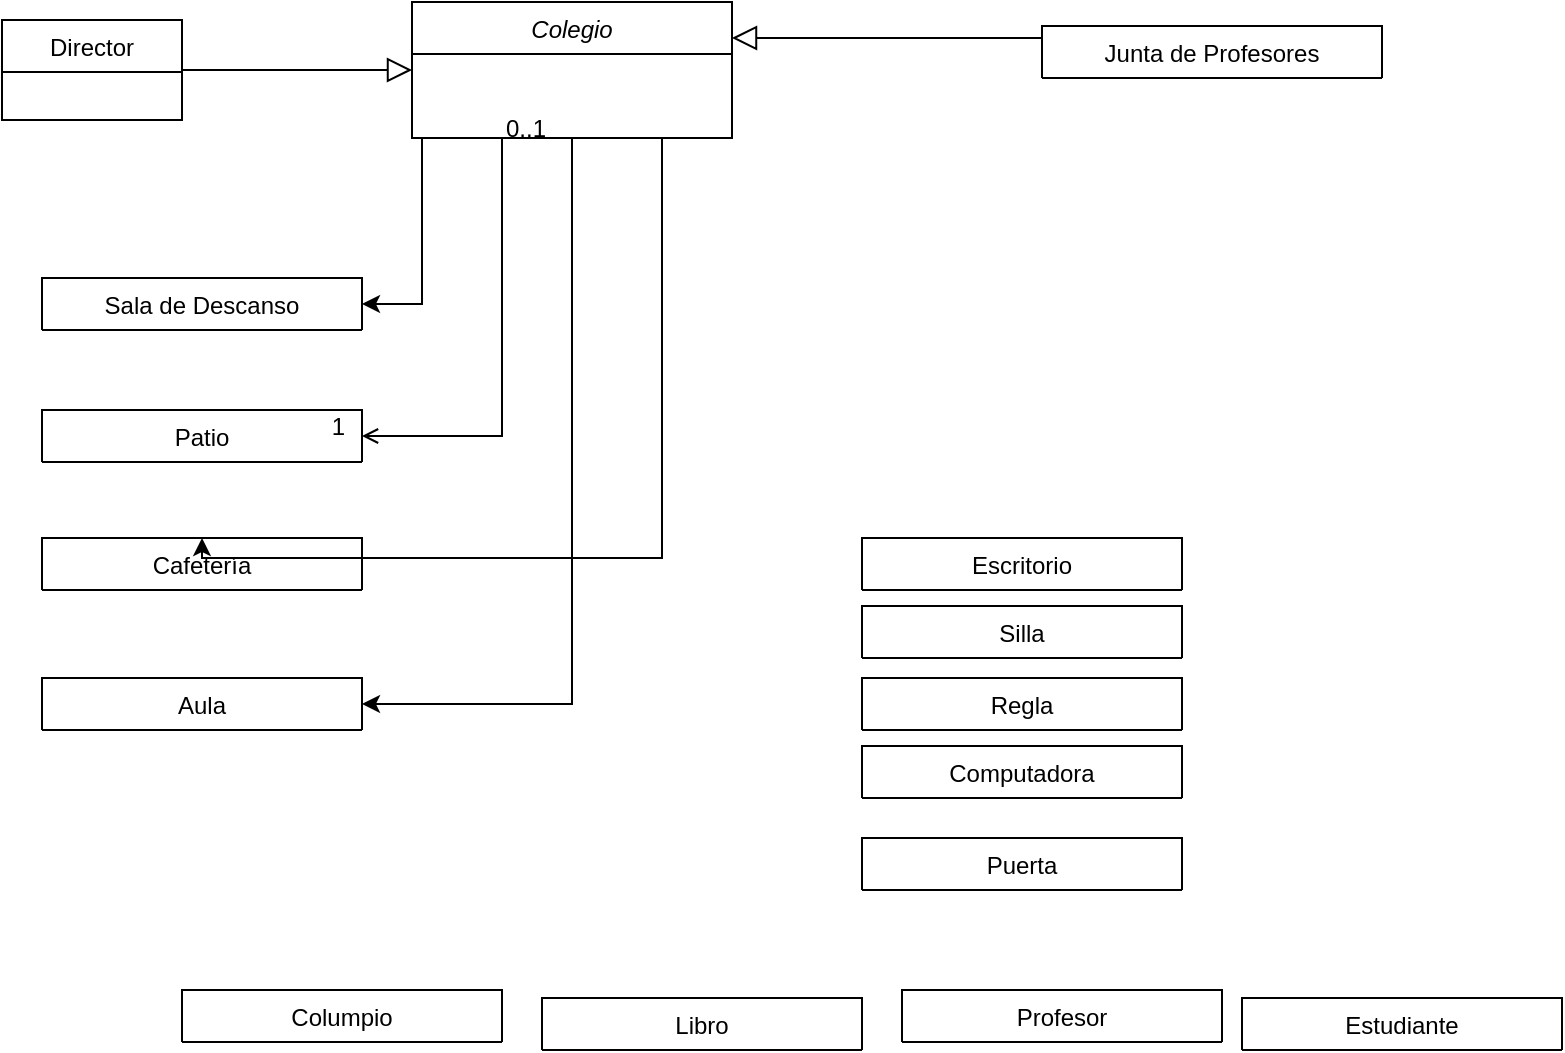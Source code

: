 <mxfile version="13.10.0" type="github">
  <diagram id="C5RBs43oDa-KdzZeNtuy" name="Page-1">
    <mxGraphModel dx="1040" dy="547" grid="1" gridSize="10" guides="1" tooltips="1" connect="1" arrows="1" fold="1" page="1" pageScale="1" pageWidth="827" pageHeight="1169" math="0" shadow="0">
      <root>
        <mxCell id="WIyWlLk6GJQsqaUBKTNV-0" />
        <mxCell id="WIyWlLk6GJQsqaUBKTNV-1" parent="WIyWlLk6GJQsqaUBKTNV-0" />
        <mxCell id="FTmHayUZEP4_Rs8V9bha-4" style="edgeStyle=orthogonalEdgeStyle;rounded=0;orthogonalLoop=1;jettySize=auto;html=1;" parent="WIyWlLk6GJQsqaUBKTNV-1" source="zkfFHV4jXpPFQw0GAbJ--0" target="FTmHayUZEP4_Rs8V9bha-0" edge="1">
          <mxGeometry relative="1" as="geometry">
            <Array as="points">
              <mxPoint x="295" y="353" />
            </Array>
          </mxGeometry>
        </mxCell>
        <mxCell id="zkfFHV4jXpPFQw0GAbJ--0" value="Colegio" style="swimlane;fontStyle=2;align=center;verticalAlign=top;childLayout=stackLayout;horizontal=1;startSize=26;horizontalStack=0;resizeParent=1;resizeLast=0;collapsible=1;marginBottom=0;rounded=0;shadow=0;strokeWidth=1;" parent="WIyWlLk6GJQsqaUBKTNV-1" vertex="1" collapsed="1">
          <mxGeometry x="215" y="2" width="160" height="68" as="geometry">
            <mxRectangle x="215" y="2" width="220" height="198" as="alternateBounds" />
          </mxGeometry>
        </mxCell>
        <mxCell id="zkfFHV4jXpPFQw0GAbJ--4" value="" style="line;html=1;strokeWidth=1;align=left;verticalAlign=middle;spacingTop=-1;spacingLeft=3;spacingRight=3;rotatable=0;labelPosition=right;points=[];portConstraint=eastwest;" parent="zkfFHV4jXpPFQw0GAbJ--0" vertex="1">
          <mxGeometry y="26" width="160" height="8" as="geometry" />
        </mxCell>
        <mxCell id="zkfFHV4jXpPFQw0GAbJ--6" value="Director" style="swimlane;fontStyle=0;align=center;verticalAlign=top;childLayout=stackLayout;horizontal=1;startSize=26;horizontalStack=0;resizeParent=1;resizeLast=0;collapsible=1;marginBottom=0;rounded=0;shadow=0;strokeWidth=1;" parent="WIyWlLk6GJQsqaUBKTNV-1" vertex="1" collapsed="1">
          <mxGeometry x="10" y="11" width="90" height="50" as="geometry">
            <mxRectangle x="10" y="40" width="160" height="60" as="alternateBounds" />
          </mxGeometry>
        </mxCell>
        <mxCell id="zkfFHV4jXpPFQw0GAbJ--9" value="" style="line;html=1;strokeWidth=1;align=left;verticalAlign=middle;spacingTop=-1;spacingLeft=3;spacingRight=3;rotatable=0;labelPosition=right;points=[];portConstraint=eastwest;" parent="zkfFHV4jXpPFQw0GAbJ--6" vertex="1">
          <mxGeometry y="26" width="90" height="8" as="geometry" />
        </mxCell>
        <mxCell id="zkfFHV4jXpPFQw0GAbJ--12" value="" style="endArrow=block;endSize=10;endFill=0;shadow=0;strokeWidth=1;rounded=0;edgeStyle=elbowEdgeStyle;elbow=vertical;" parent="WIyWlLk6GJQsqaUBKTNV-1" source="zkfFHV4jXpPFQw0GAbJ--6" target="zkfFHV4jXpPFQw0GAbJ--0" edge="1">
          <mxGeometry width="160" relative="1" as="geometry">
            <mxPoint x="200" y="203" as="sourcePoint" />
            <mxPoint x="200" y="203" as="targetPoint" />
            <Array as="points">
              <mxPoint x="180" y="36" />
              <mxPoint x="200" y="70" />
              <mxPoint x="70" y="130" />
            </Array>
          </mxGeometry>
        </mxCell>
        <mxCell id="zkfFHV4jXpPFQw0GAbJ--13" value="Junta de Profesores" style="swimlane;fontStyle=0;align=center;verticalAlign=top;childLayout=stackLayout;horizontal=1;startSize=26;horizontalStack=0;resizeParent=1;resizeLast=0;collapsible=1;marginBottom=0;rounded=0;shadow=0;strokeWidth=1;" parent="WIyWlLk6GJQsqaUBKTNV-1" vertex="1" collapsed="1">
          <mxGeometry x="530" y="14" width="170" height="26" as="geometry">
            <mxRectangle x="10" y="140" width="150" height="60" as="alternateBounds" />
          </mxGeometry>
        </mxCell>
        <mxCell id="zkfFHV4jXpPFQw0GAbJ--16" value="" style="endArrow=block;endSize=10;endFill=0;shadow=0;strokeWidth=1;rounded=0;edgeStyle=elbowEdgeStyle;elbow=vertical;" parent="WIyWlLk6GJQsqaUBKTNV-1" source="zkfFHV4jXpPFQw0GAbJ--13" target="zkfFHV4jXpPFQw0GAbJ--0" edge="1">
          <mxGeometry width="160" relative="1" as="geometry">
            <mxPoint x="210" y="373" as="sourcePoint" />
            <mxPoint x="310" y="271" as="targetPoint" />
            <Array as="points">
              <mxPoint x="460" y="20" />
              <mxPoint x="360" y="160" />
              <mxPoint x="170" y="190" />
              <mxPoint x="430" y="230" />
            </Array>
          </mxGeometry>
        </mxCell>
        <mxCell id="zkfFHV4jXpPFQw0GAbJ--17" value="Patio" style="swimlane;fontStyle=0;align=center;verticalAlign=top;childLayout=stackLayout;horizontal=1;startSize=80;horizontalStack=0;resizeParent=1;resizeLast=0;collapsible=1;marginBottom=0;rounded=0;shadow=0;strokeWidth=1;" parent="WIyWlLk6GJQsqaUBKTNV-1" vertex="1" collapsed="1">
          <mxGeometry x="30" y="206" width="160" height="26" as="geometry">
            <mxRectangle x="230" y="300" width="180" height="58" as="alternateBounds" />
          </mxGeometry>
        </mxCell>
        <mxCell id="zkfFHV4jXpPFQw0GAbJ--23" value="" style="line;html=1;strokeWidth=1;align=left;verticalAlign=middle;spacingTop=-1;spacingLeft=3;spacingRight=3;rotatable=0;labelPosition=right;points=[];portConstraint=eastwest;" parent="zkfFHV4jXpPFQw0GAbJ--17" vertex="1">
          <mxGeometry y="26" width="160" height="8" as="geometry" />
        </mxCell>
        <mxCell id="zkfFHV4jXpPFQw0GAbJ--26" value="" style="endArrow=open;shadow=0;strokeWidth=1;rounded=0;endFill=1;edgeStyle=elbowEdgeStyle;elbow=vertical;" parent="WIyWlLk6GJQsqaUBKTNV-1" source="zkfFHV4jXpPFQw0GAbJ--0" target="zkfFHV4jXpPFQw0GAbJ--17" edge="1">
          <mxGeometry x="0.5" y="41" relative="1" as="geometry">
            <mxPoint x="380" y="192" as="sourcePoint" />
            <mxPoint x="540" y="192" as="targetPoint" />
            <mxPoint x="-40" y="32" as="offset" />
            <Array as="points">
              <mxPoint x="260" y="219" />
              <mxPoint x="280" y="110" />
              <mxPoint x="325" y="260" />
            </Array>
          </mxGeometry>
        </mxCell>
        <mxCell id="zkfFHV4jXpPFQw0GAbJ--27" value="0..1" style="resizable=0;align=left;verticalAlign=bottom;labelBackgroundColor=none;fontSize=12;" parent="zkfFHV4jXpPFQw0GAbJ--26" connectable="0" vertex="1">
          <mxGeometry x="-1" relative="1" as="geometry">
            <mxPoint y="4" as="offset" />
          </mxGeometry>
        </mxCell>
        <mxCell id="zkfFHV4jXpPFQw0GAbJ--28" value="1" style="resizable=0;align=right;verticalAlign=bottom;labelBackgroundColor=none;fontSize=12;" parent="zkfFHV4jXpPFQw0GAbJ--26" connectable="0" vertex="1">
          <mxGeometry x="1" relative="1" as="geometry">
            <mxPoint x="-7" y="4" as="offset" />
          </mxGeometry>
        </mxCell>
        <mxCell id="FTmHayUZEP4_Rs8V9bha-0" value="Aula" style="swimlane;fontStyle=0;align=center;verticalAlign=top;childLayout=stackLayout;horizontal=1;startSize=80;horizontalStack=0;resizeParent=1;resizeLast=0;collapsible=1;marginBottom=0;rounded=0;shadow=0;strokeWidth=1;" parent="WIyWlLk6GJQsqaUBKTNV-1" vertex="1" collapsed="1">
          <mxGeometry x="30" y="340" width="160" height="26" as="geometry">
            <mxRectangle x="470" y="300" width="160" height="58" as="alternateBounds" />
          </mxGeometry>
        </mxCell>
        <mxCell id="FTmHayUZEP4_Rs8V9bha-1" value="" style="line;html=1;strokeWidth=1;align=left;verticalAlign=middle;spacingTop=-1;spacingLeft=3;spacingRight=3;rotatable=0;labelPosition=right;points=[];portConstraint=eastwest;" parent="FTmHayUZEP4_Rs8V9bha-0" vertex="1">
          <mxGeometry y="26" width="160" height="8" as="geometry" />
        </mxCell>
        <mxCell id="FTmHayUZEP4_Rs8V9bha-2" value="Libro" style="swimlane;fontStyle=0;align=center;verticalAlign=top;childLayout=stackLayout;horizontal=1;startSize=80;horizontalStack=0;resizeParent=1;resizeLast=0;collapsible=1;marginBottom=0;rounded=0;shadow=0;strokeWidth=1;" parent="WIyWlLk6GJQsqaUBKTNV-1" vertex="1" collapsed="1">
          <mxGeometry x="280" y="500" width="160" height="26" as="geometry">
            <mxRectangle x="500" y="390" width="120" height="56" as="alternateBounds" />
          </mxGeometry>
        </mxCell>
        <mxCell id="FTmHayUZEP4_Rs8V9bha-3" value="" style="line;html=1;strokeWidth=1;align=left;verticalAlign=middle;spacingTop=-1;spacingLeft=3;spacingRight=3;rotatable=0;labelPosition=right;points=[];portConstraint=eastwest;" parent="FTmHayUZEP4_Rs8V9bha-2" vertex="1">
          <mxGeometry y="26" width="160" height="8" as="geometry" />
        </mxCell>
        <mxCell id="FTmHayUZEP4_Rs8V9bha-5" value="Sala de Descanso" style="swimlane;fontStyle=0;align=center;verticalAlign=top;childLayout=stackLayout;horizontal=1;startSize=80;horizontalStack=0;resizeParent=1;resizeLast=0;collapsible=1;marginBottom=0;rounded=0;shadow=0;strokeWidth=1;" parent="WIyWlLk6GJQsqaUBKTNV-1" vertex="1" collapsed="1">
          <mxGeometry x="30" y="140" width="160" height="26" as="geometry">
            <mxRectangle x="50" y="295" width="150" height="71" as="alternateBounds" />
          </mxGeometry>
        </mxCell>
        <mxCell id="FTmHayUZEP4_Rs8V9bha-6" value="" style="line;html=1;strokeWidth=1;align=left;verticalAlign=middle;spacingTop=-1;spacingLeft=3;spacingRight=3;rotatable=0;labelPosition=right;points=[];portConstraint=eastwest;" parent="FTmHayUZEP4_Rs8V9bha-5" vertex="1">
          <mxGeometry y="26" width="160" height="8" as="geometry" />
        </mxCell>
        <mxCell id="FTmHayUZEP4_Rs8V9bha-7" style="edgeStyle=orthogonalEdgeStyle;rounded=0;orthogonalLoop=1;jettySize=auto;html=1;" parent="WIyWlLk6GJQsqaUBKTNV-1" target="FTmHayUZEP4_Rs8V9bha-5" edge="1">
          <mxGeometry relative="1" as="geometry">
            <mxPoint x="240" y="70" as="sourcePoint" />
            <mxPoint x="255" y="443" as="targetPoint" />
            <Array as="points">
              <mxPoint x="220" y="70" />
            </Array>
          </mxGeometry>
        </mxCell>
        <mxCell id="FTmHayUZEP4_Rs8V9bha-8" value="Estudiante" style="swimlane;fontStyle=0;align=center;verticalAlign=top;childLayout=stackLayout;horizontal=1;startSize=80;horizontalStack=0;resizeParent=1;resizeLast=0;collapsible=1;marginBottom=0;rounded=0;shadow=0;strokeWidth=1;" parent="WIyWlLk6GJQsqaUBKTNV-1" vertex="1" collapsed="1">
          <mxGeometry x="630" y="500" width="160" height="26" as="geometry">
            <mxRectangle x="315" y="430" width="120" height="72" as="alternateBounds" />
          </mxGeometry>
        </mxCell>
        <mxCell id="FTmHayUZEP4_Rs8V9bha-9" value="" style="line;html=1;strokeWidth=1;align=left;verticalAlign=middle;spacingTop=-1;spacingLeft=3;spacingRight=3;rotatable=0;labelPosition=right;points=[];portConstraint=eastwest;" parent="FTmHayUZEP4_Rs8V9bha-8" vertex="1">
          <mxGeometry y="26" width="160" height="8" as="geometry" />
        </mxCell>
        <mxCell id="FTmHayUZEP4_Rs8V9bha-10" value="Profesor" style="swimlane;fontStyle=0;align=center;verticalAlign=top;childLayout=stackLayout;horizontal=1;startSize=80;horizontalStack=0;resizeParent=1;resizeLast=0;collapsible=1;marginBottom=0;rounded=0;shadow=0;strokeWidth=1;" parent="WIyWlLk6GJQsqaUBKTNV-1" vertex="1" collapsed="1">
          <mxGeometry x="460" y="496" width="160" height="26" as="geometry">
            <mxRectangle x="110" y="430" width="120" height="88" as="alternateBounds" />
          </mxGeometry>
        </mxCell>
        <mxCell id="FTmHayUZEP4_Rs8V9bha-11" value="" style="line;html=1;strokeWidth=1;align=left;verticalAlign=middle;spacingTop=-1;spacingLeft=3;spacingRight=3;rotatable=0;labelPosition=right;points=[];portConstraint=eastwest;" parent="FTmHayUZEP4_Rs8V9bha-10" vertex="1">
          <mxGeometry y="26" width="160" height="8" as="geometry" />
        </mxCell>
        <mxCell id="FTmHayUZEP4_Rs8V9bha-12" value="Cafetería" style="swimlane;fontStyle=0;align=center;verticalAlign=top;childLayout=stackLayout;horizontal=1;startSize=80;horizontalStack=0;resizeParent=1;resizeLast=0;collapsible=1;marginBottom=0;rounded=0;shadow=0;strokeWidth=1;" parent="WIyWlLk6GJQsqaUBKTNV-1" vertex="1" collapsed="1">
          <mxGeometry x="30" y="270" width="160" height="26" as="geometry">
            <mxRectangle x="650" y="300" width="160" height="74" as="alternateBounds" />
          </mxGeometry>
        </mxCell>
        <mxCell id="FTmHayUZEP4_Rs8V9bha-13" value="" style="line;html=1;strokeWidth=1;align=left;verticalAlign=middle;spacingTop=-1;spacingLeft=3;spacingRight=3;rotatable=0;labelPosition=right;points=[];portConstraint=eastwest;" parent="FTmHayUZEP4_Rs8V9bha-12" vertex="1">
          <mxGeometry y="26" width="160" height="8" as="geometry" />
        </mxCell>
        <mxCell id="FTmHayUZEP4_Rs8V9bha-14" style="edgeStyle=orthogonalEdgeStyle;rounded=0;orthogonalLoop=1;jettySize=auto;html=1;entryX=0.5;entryY=0;entryDx=0;entryDy=0;" parent="WIyWlLk6GJQsqaUBKTNV-1" target="FTmHayUZEP4_Rs8V9bha-12" edge="1">
          <mxGeometry relative="1" as="geometry">
            <mxPoint x="360" y="70" as="sourcePoint" />
            <mxPoint x="730" y="290" as="targetPoint" />
            <Array as="points">
              <mxPoint x="340" y="70" />
              <mxPoint x="340" y="280" />
              <mxPoint x="110" y="280" />
            </Array>
          </mxGeometry>
        </mxCell>
        <mxCell id="FTmHayUZEP4_Rs8V9bha-15" value="Computadora" style="swimlane;fontStyle=0;align=center;verticalAlign=top;childLayout=stackLayout;horizontal=1;startSize=80;horizontalStack=0;resizeParent=1;resizeLast=0;collapsible=1;marginBottom=0;rounded=0;shadow=0;strokeWidth=1;" parent="WIyWlLk6GJQsqaUBKTNV-1" vertex="1" collapsed="1">
          <mxGeometry x="440" y="374" width="160" height="26" as="geometry">
            <mxRectangle x="110" y="430" width="120" height="88" as="alternateBounds" />
          </mxGeometry>
        </mxCell>
        <mxCell id="FTmHayUZEP4_Rs8V9bha-16" value="" style="line;html=1;strokeWidth=1;align=left;verticalAlign=middle;spacingTop=-1;spacingLeft=3;spacingRight=3;rotatable=0;labelPosition=right;points=[];portConstraint=eastwest;" parent="FTmHayUZEP4_Rs8V9bha-15" vertex="1">
          <mxGeometry y="26" width="160" height="8" as="geometry" />
        </mxCell>
        <mxCell id="FTmHayUZEP4_Rs8V9bha-17" value="Escritorio" style="swimlane;fontStyle=0;align=center;verticalAlign=top;childLayout=stackLayout;horizontal=1;startSize=80;horizontalStack=0;resizeParent=1;resizeLast=0;collapsible=1;marginBottom=0;rounded=0;shadow=0;strokeWidth=1;" parent="WIyWlLk6GJQsqaUBKTNV-1" vertex="1" collapsed="1">
          <mxGeometry x="440" y="270" width="160" height="26" as="geometry">
            <mxRectangle x="315" y="430" width="120" height="72" as="alternateBounds" />
          </mxGeometry>
        </mxCell>
        <mxCell id="FTmHayUZEP4_Rs8V9bha-18" value="" style="line;html=1;strokeWidth=1;align=left;verticalAlign=middle;spacingTop=-1;spacingLeft=3;spacingRight=3;rotatable=0;labelPosition=right;points=[];portConstraint=eastwest;" parent="FTmHayUZEP4_Rs8V9bha-17" vertex="1">
          <mxGeometry y="26" width="160" height="8" as="geometry" />
        </mxCell>
        <mxCell id="FTmHayUZEP4_Rs8V9bha-19" value="Silla" style="swimlane;fontStyle=0;align=center;verticalAlign=top;childLayout=stackLayout;horizontal=1;startSize=80;horizontalStack=0;resizeParent=1;resizeLast=0;collapsible=1;marginBottom=0;rounded=0;shadow=0;strokeWidth=1;" parent="WIyWlLk6GJQsqaUBKTNV-1" vertex="1" collapsed="1">
          <mxGeometry x="440" y="304" width="160" height="26" as="geometry">
            <mxRectangle x="315" y="430" width="120" height="72" as="alternateBounds" />
          </mxGeometry>
        </mxCell>
        <mxCell id="FTmHayUZEP4_Rs8V9bha-20" value="" style="line;html=1;strokeWidth=1;align=left;verticalAlign=middle;spacingTop=-1;spacingLeft=3;spacingRight=3;rotatable=0;labelPosition=right;points=[];portConstraint=eastwest;" parent="FTmHayUZEP4_Rs8V9bha-19" vertex="1">
          <mxGeometry y="26" width="160" height="8" as="geometry" />
        </mxCell>
        <mxCell id="FTmHayUZEP4_Rs8V9bha-21" value="Regla" style="swimlane;fontStyle=0;align=center;verticalAlign=top;childLayout=stackLayout;horizontal=1;startSize=80;horizontalStack=0;resizeParent=1;resizeLast=0;collapsible=1;marginBottom=0;rounded=0;shadow=0;strokeWidth=1;" parent="WIyWlLk6GJQsqaUBKTNV-1" vertex="1" collapsed="1">
          <mxGeometry x="440" y="340" width="160" height="26" as="geometry">
            <mxRectangle x="315" y="430" width="120" height="72" as="alternateBounds" />
          </mxGeometry>
        </mxCell>
        <mxCell id="FTmHayUZEP4_Rs8V9bha-22" value="" style="line;html=1;strokeWidth=1;align=left;verticalAlign=middle;spacingTop=-1;spacingLeft=3;spacingRight=3;rotatable=0;labelPosition=right;points=[];portConstraint=eastwest;" parent="FTmHayUZEP4_Rs8V9bha-21" vertex="1">
          <mxGeometry y="26" width="160" height="8" as="geometry" />
        </mxCell>
        <mxCell id="FTmHayUZEP4_Rs8V9bha-23" value="Puerta" style="swimlane;fontStyle=0;align=center;verticalAlign=top;childLayout=stackLayout;horizontal=1;startSize=80;horizontalStack=0;resizeParent=1;resizeLast=0;collapsible=1;marginBottom=0;rounded=0;shadow=0;strokeWidth=1;" parent="WIyWlLk6GJQsqaUBKTNV-1" vertex="1" collapsed="1">
          <mxGeometry x="440" y="420" width="160" height="26" as="geometry">
            <mxRectangle x="315" y="430" width="120" height="72" as="alternateBounds" />
          </mxGeometry>
        </mxCell>
        <mxCell id="FTmHayUZEP4_Rs8V9bha-24" value="" style="line;html=1;strokeWidth=1;align=left;verticalAlign=middle;spacingTop=-1;spacingLeft=3;spacingRight=3;rotatable=0;labelPosition=right;points=[];portConstraint=eastwest;" parent="FTmHayUZEP4_Rs8V9bha-23" vertex="1">
          <mxGeometry y="26" width="160" height="8" as="geometry" />
        </mxCell>
        <mxCell id="FTmHayUZEP4_Rs8V9bha-25" value="Columpio" style="swimlane;fontStyle=0;align=center;verticalAlign=top;childLayout=stackLayout;horizontal=1;startSize=80;horizontalStack=0;resizeParent=1;resizeLast=0;collapsible=1;marginBottom=0;rounded=0;shadow=0;strokeWidth=1;" parent="WIyWlLk6GJQsqaUBKTNV-1" vertex="1" collapsed="1">
          <mxGeometry x="100" y="496" width="160" height="26" as="geometry">
            <mxRectangle x="315" y="430" width="120" height="72" as="alternateBounds" />
          </mxGeometry>
        </mxCell>
        <mxCell id="FTmHayUZEP4_Rs8V9bha-26" value="" style="line;html=1;strokeWidth=1;align=left;verticalAlign=middle;spacingTop=-1;spacingLeft=3;spacingRight=3;rotatable=0;labelPosition=right;points=[];portConstraint=eastwest;" parent="FTmHayUZEP4_Rs8V9bha-25" vertex="1">
          <mxGeometry y="26" width="160" height="8" as="geometry" />
        </mxCell>
      </root>
    </mxGraphModel>
  </diagram>
</mxfile>
